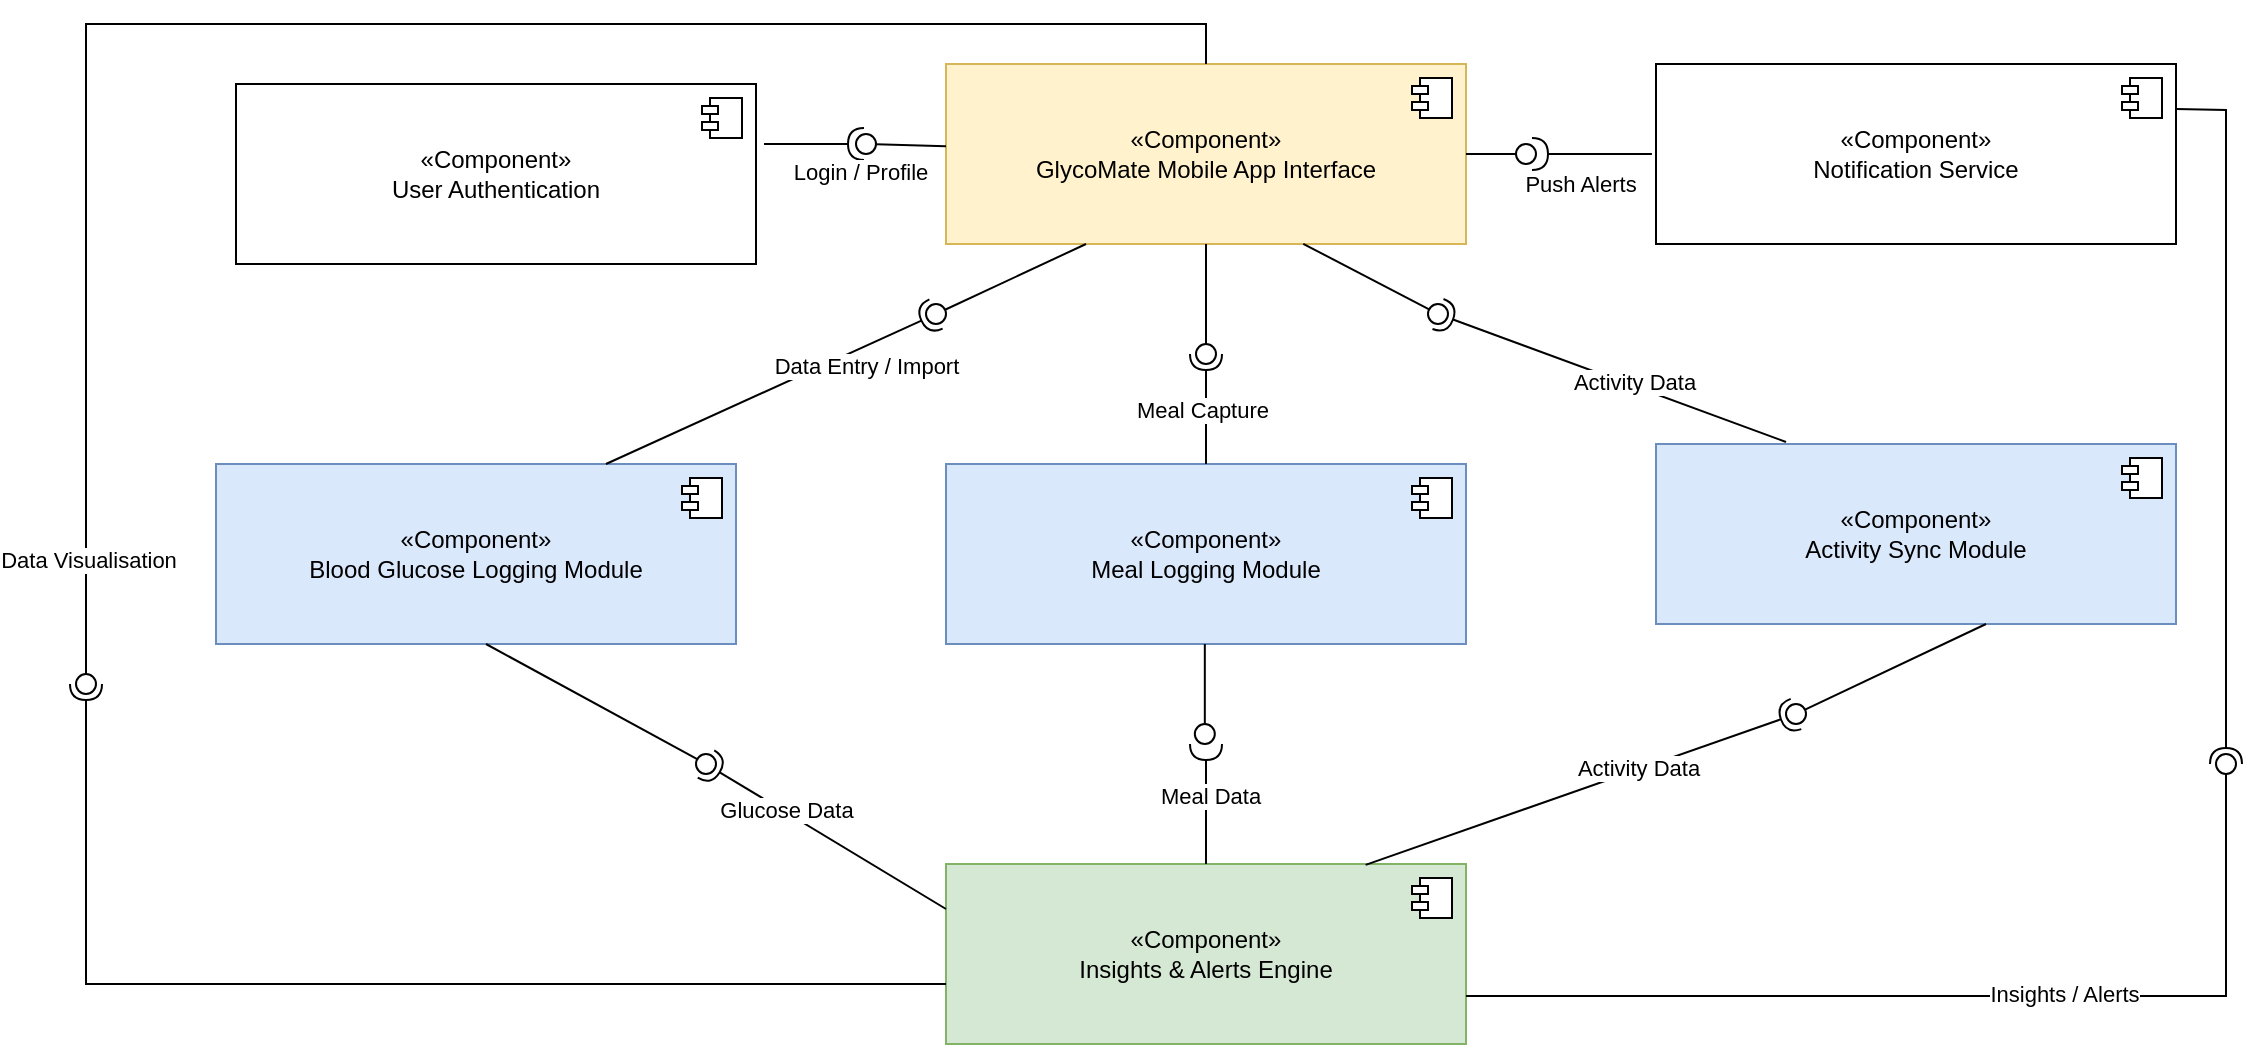 <mxfile version="28.1.2">
  <diagram name="第 1 页" id="UkygEdinluBWzKQDenn0">
    <mxGraphModel dx="1288" dy="915" grid="1" gridSize="10" guides="1" tooltips="1" connect="1" arrows="1" fold="1" page="1" pageScale="1" pageWidth="827" pageHeight="1169" math="0" shadow="0">
      <root>
        <mxCell id="0" />
        <mxCell id="1" parent="0" />
        <mxCell id="_V_IfLH2NMbRZL5J8ANN-1" value="«Component»&lt;br&gt;GlycoMate Mobile App Interface" style="html=1;dropTarget=0;whiteSpace=wrap;fillColor=#fff2cc;strokeColor=#d6b656;" vertex="1" parent="1">
          <mxGeometry x="1000" y="240" width="260" height="90" as="geometry" />
        </mxCell>
        <mxCell id="_V_IfLH2NMbRZL5J8ANN-2" value="" style="shape=module;jettyWidth=8;jettyHeight=4;" vertex="1" parent="_V_IfLH2NMbRZL5J8ANN-1">
          <mxGeometry x="1" width="20" height="20" relative="1" as="geometry">
            <mxPoint x="-27" y="7" as="offset" />
          </mxGeometry>
        </mxCell>
        <mxCell id="_V_IfLH2NMbRZL5J8ANN-3" value="«Component»&lt;br&gt;User Authentication" style="html=1;dropTarget=0;whiteSpace=wrap;" vertex="1" parent="1">
          <mxGeometry x="645" y="250" width="260" height="90" as="geometry" />
        </mxCell>
        <mxCell id="_V_IfLH2NMbRZL5J8ANN-4" value="" style="shape=module;jettyWidth=8;jettyHeight=4;" vertex="1" parent="_V_IfLH2NMbRZL5J8ANN-3">
          <mxGeometry x="1" width="20" height="20" relative="1" as="geometry">
            <mxPoint x="-27" y="7" as="offset" />
          </mxGeometry>
        </mxCell>
        <mxCell id="_V_IfLH2NMbRZL5J8ANN-5" value="«Component»&lt;br&gt;Notification Service" style="html=1;dropTarget=0;whiteSpace=wrap;" vertex="1" parent="1">
          <mxGeometry x="1355" y="240" width="260" height="90" as="geometry" />
        </mxCell>
        <mxCell id="_V_IfLH2NMbRZL5J8ANN-6" value="" style="shape=module;jettyWidth=8;jettyHeight=4;" vertex="1" parent="_V_IfLH2NMbRZL5J8ANN-5">
          <mxGeometry x="1" width="20" height="20" relative="1" as="geometry">
            <mxPoint x="-27" y="7" as="offset" />
          </mxGeometry>
        </mxCell>
        <mxCell id="_V_IfLH2NMbRZL5J8ANN-7" value="«Component»&lt;br&gt;Blood Glucose Logging Module" style="html=1;dropTarget=0;whiteSpace=wrap;fillColor=#dae8fc;strokeColor=#6c8ebf;" vertex="1" parent="1">
          <mxGeometry x="635" y="440" width="260" height="90" as="geometry" />
        </mxCell>
        <mxCell id="_V_IfLH2NMbRZL5J8ANN-8" value="" style="shape=module;jettyWidth=8;jettyHeight=4;" vertex="1" parent="_V_IfLH2NMbRZL5J8ANN-7">
          <mxGeometry x="1" width="20" height="20" relative="1" as="geometry">
            <mxPoint x="-27" y="7" as="offset" />
          </mxGeometry>
        </mxCell>
        <mxCell id="_V_IfLH2NMbRZL5J8ANN-9" value="«Component»&lt;br&gt;Meal Logging Module" style="html=1;dropTarget=0;whiteSpace=wrap;fillColor=#dae8fc;strokeColor=#6c8ebf;" vertex="1" parent="1">
          <mxGeometry x="1000" y="440" width="260" height="90" as="geometry" />
        </mxCell>
        <mxCell id="_V_IfLH2NMbRZL5J8ANN-10" value="" style="shape=module;jettyWidth=8;jettyHeight=4;" vertex="1" parent="_V_IfLH2NMbRZL5J8ANN-9">
          <mxGeometry x="1" width="20" height="20" relative="1" as="geometry">
            <mxPoint x="-27" y="7" as="offset" />
          </mxGeometry>
        </mxCell>
        <mxCell id="_V_IfLH2NMbRZL5J8ANN-11" value="«Component»&lt;br&gt;Activity Sync Module" style="html=1;dropTarget=0;whiteSpace=wrap;fillColor=#dae8fc;strokeColor=#6c8ebf;" vertex="1" parent="1">
          <mxGeometry x="1355" y="430" width="260" height="90" as="geometry" />
        </mxCell>
        <mxCell id="_V_IfLH2NMbRZL5J8ANN-12" value="" style="shape=module;jettyWidth=8;jettyHeight=4;" vertex="1" parent="_V_IfLH2NMbRZL5J8ANN-11">
          <mxGeometry x="1" width="20" height="20" relative="1" as="geometry">
            <mxPoint x="-27" y="7" as="offset" />
          </mxGeometry>
        </mxCell>
        <mxCell id="_V_IfLH2NMbRZL5J8ANN-13" value="«Component»&lt;br&gt;Insights &amp;amp; Alerts Engine" style="html=1;dropTarget=0;whiteSpace=wrap;fillColor=#d5e8d4;strokeColor=#82b366;" vertex="1" parent="1">
          <mxGeometry x="1000" y="640" width="260" height="90" as="geometry" />
        </mxCell>
        <mxCell id="_V_IfLH2NMbRZL5J8ANN-14" value="" style="shape=module;jettyWidth=8;jettyHeight=4;" vertex="1" parent="_V_IfLH2NMbRZL5J8ANN-13">
          <mxGeometry x="1" width="20" height="20" relative="1" as="geometry">
            <mxPoint x="-27" y="7" as="offset" />
          </mxGeometry>
        </mxCell>
        <mxCell id="_V_IfLH2NMbRZL5J8ANN-25" value="" style="rounded=0;orthogonalLoop=1;jettySize=auto;html=1;endArrow=halfCircle;endFill=0;endSize=6;strokeWidth=1;sketch=0;exitX=0.75;exitY=0;exitDx=0;exitDy=0;" edge="1" target="_V_IfLH2NMbRZL5J8ANN-27" parent="1" source="_V_IfLH2NMbRZL5J8ANN-7">
          <mxGeometry relative="1" as="geometry">
            <mxPoint x="1100" y="335" as="sourcePoint" />
          </mxGeometry>
        </mxCell>
        <mxCell id="_V_IfLH2NMbRZL5J8ANN-28" value="Data Entry / Import" style="edgeLabel;html=1;align=center;verticalAlign=middle;resizable=0;points=[];" vertex="1" connectable="0" parent="_V_IfLH2NMbRZL5J8ANN-25">
          <mxGeometry x="0.695" relative="1" as="geometry">
            <mxPoint x="-10" y="14" as="offset" />
          </mxGeometry>
        </mxCell>
        <mxCell id="_V_IfLH2NMbRZL5J8ANN-26" value="" style="rounded=0;orthogonalLoop=1;jettySize=auto;html=1;endArrow=oval;endFill=0;sketch=0;sourcePerimeterSpacing=0;targetPerimeterSpacing=0;endSize=10;" edge="1" target="_V_IfLH2NMbRZL5J8ANN-27" parent="1">
          <mxGeometry relative="1" as="geometry">
            <mxPoint x="1070" y="330" as="sourcePoint" />
          </mxGeometry>
        </mxCell>
        <mxCell id="_V_IfLH2NMbRZL5J8ANN-27" value="" style="ellipse;whiteSpace=wrap;html=1;align=center;aspect=fixed;fillColor=none;strokeColor=none;resizable=0;perimeter=centerPerimeter;rotatable=0;allowArrows=0;points=[];outlineConnect=1;" vertex="1" parent="1">
          <mxGeometry x="990" y="360" width="10" height="10" as="geometry" />
        </mxCell>
        <mxCell id="_V_IfLH2NMbRZL5J8ANN-29" value="" style="rounded=0;orthogonalLoop=1;jettySize=auto;html=1;endArrow=halfCircle;endFill=0;endSize=6;strokeWidth=1;sketch=0;" edge="1" parent="1">
          <mxGeometry relative="1" as="geometry">
            <mxPoint x="909" y="280" as="sourcePoint" />
            <mxPoint x="959" y="280" as="targetPoint" />
          </mxGeometry>
        </mxCell>
        <mxCell id="_V_IfLH2NMbRZL5J8ANN-32" value="Login / Profile" style="edgeLabel;html=1;align=center;verticalAlign=middle;resizable=0;points=[];" vertex="1" connectable="0" parent="_V_IfLH2NMbRZL5J8ANN-29">
          <mxGeometry x="0.146" y="3" relative="1" as="geometry">
            <mxPoint x="19" y="17" as="offset" />
          </mxGeometry>
        </mxCell>
        <mxCell id="_V_IfLH2NMbRZL5J8ANN-30" value="" style="rounded=0;orthogonalLoop=1;jettySize=auto;html=1;endArrow=oval;endFill=0;sketch=0;sourcePerimeterSpacing=0;targetPerimeterSpacing=0;endSize=10;" edge="1" parent="1" source="_V_IfLH2NMbRZL5J8ANN-1">
          <mxGeometry relative="1" as="geometry">
            <mxPoint x="940" y="255" as="sourcePoint" />
            <mxPoint x="960" y="280" as="targetPoint" />
          </mxGeometry>
        </mxCell>
        <mxCell id="_V_IfLH2NMbRZL5J8ANN-31" value="" style="ellipse;whiteSpace=wrap;html=1;align=center;aspect=fixed;fillColor=none;strokeColor=none;resizable=0;perimeter=centerPerimeter;rotatable=0;allowArrows=0;points=[];outlineConnect=1;" vertex="1" parent="1">
          <mxGeometry x="955" y="250" width="10" height="10" as="geometry" />
        </mxCell>
        <mxCell id="_V_IfLH2NMbRZL5J8ANN-33" value="" style="rounded=0;orthogonalLoop=1;jettySize=auto;html=1;endArrow=halfCircle;endFill=0;endSize=6;strokeWidth=1;sketch=0;" edge="1" parent="1">
          <mxGeometry relative="1" as="geometry">
            <mxPoint x="1000" y="700" as="sourcePoint" />
            <mxPoint x="570" y="550" as="targetPoint" />
            <Array as="points">
              <mxPoint x="570" y="700" />
            </Array>
          </mxGeometry>
        </mxCell>
        <mxCell id="_V_IfLH2NMbRZL5J8ANN-34" value="" style="rounded=0;orthogonalLoop=1;jettySize=auto;html=1;endArrow=oval;endFill=0;sketch=0;sourcePerimeterSpacing=0;targetPerimeterSpacing=0;endSize=10;exitX=0.5;exitY=0;exitDx=0;exitDy=0;" edge="1" parent="1" source="_V_IfLH2NMbRZL5J8ANN-1">
          <mxGeometry relative="1" as="geometry">
            <mxPoint x="1130" y="210" as="sourcePoint" />
            <mxPoint x="570" y="550" as="targetPoint" />
            <Array as="points">
              <mxPoint x="1130" y="220" />
              <mxPoint x="860" y="220" />
              <mxPoint x="570" y="220" />
            </Array>
          </mxGeometry>
        </mxCell>
        <mxCell id="_V_IfLH2NMbRZL5J8ANN-36" value="Data Visualisation" style="edgeLabel;html=1;align=center;verticalAlign=middle;resizable=0;points=[];" vertex="1" connectable="0" parent="_V_IfLH2NMbRZL5J8ANN-34">
          <mxGeometry x="0.862" y="1" relative="1" as="geometry">
            <mxPoint y="1" as="offset" />
          </mxGeometry>
        </mxCell>
        <mxCell id="_V_IfLH2NMbRZL5J8ANN-35" value="" style="ellipse;whiteSpace=wrap;html=1;align=center;aspect=fixed;fillColor=none;strokeColor=none;resizable=0;perimeter=centerPerimeter;rotatable=0;allowArrows=0;points=[];outlineConnect=1;" vertex="1" parent="1">
          <mxGeometry x="842" y="700" width="10" height="10" as="geometry" />
        </mxCell>
        <mxCell id="_V_IfLH2NMbRZL5J8ANN-37" value="" style="rounded=0;orthogonalLoop=1;jettySize=auto;html=1;endArrow=halfCircle;endFill=0;endSize=6;strokeWidth=1;sketch=0;exitX=0;exitY=0.25;exitDx=0;exitDy=0;" edge="1" parent="1" source="_V_IfLH2NMbRZL5J8ANN-13">
          <mxGeometry relative="1" as="geometry">
            <mxPoint x="785" y="535" as="sourcePoint" />
            <mxPoint x="880" y="590" as="targetPoint" />
          </mxGeometry>
        </mxCell>
        <mxCell id="_V_IfLH2NMbRZL5J8ANN-40" value="Glucose Data" style="edgeLabel;html=1;align=center;verticalAlign=middle;resizable=0;points=[];" vertex="1" connectable="0" parent="_V_IfLH2NMbRZL5J8ANN-37">
          <mxGeometry x="0.339" y="-1" relative="1" as="geometry">
            <mxPoint as="offset" />
          </mxGeometry>
        </mxCell>
        <mxCell id="_V_IfLH2NMbRZL5J8ANN-38" value="" style="rounded=0;orthogonalLoop=1;jettySize=auto;html=1;endArrow=oval;endFill=0;sketch=0;sourcePerimeterSpacing=0;targetPerimeterSpacing=0;endSize=10;" edge="1" parent="1">
          <mxGeometry relative="1" as="geometry">
            <mxPoint x="770" y="530" as="sourcePoint" />
            <mxPoint x="880" y="590" as="targetPoint" />
          </mxGeometry>
        </mxCell>
        <mxCell id="_V_IfLH2NMbRZL5J8ANN-39" value="" style="ellipse;whiteSpace=wrap;html=1;align=center;aspect=fixed;fillColor=none;strokeColor=none;resizable=0;perimeter=centerPerimeter;rotatable=0;allowArrows=0;points=[];outlineConnect=1;" vertex="1" parent="1">
          <mxGeometry x="760" y="520" width="10" height="10" as="geometry" />
        </mxCell>
        <mxCell id="_V_IfLH2NMbRZL5J8ANN-41" value="" style="rounded=0;orthogonalLoop=1;jettySize=auto;html=1;endArrow=halfCircle;endFill=0;endSize=6;strokeWidth=1;sketch=0;exitX=0.5;exitY=0;exitDx=0;exitDy=0;entryX=0.776;entryY=0.459;entryDx=0;entryDy=0;entryPerimeter=0;" edge="1" target="_V_IfLH2NMbRZL5J8ANN-43" parent="1" source="_V_IfLH2NMbRZL5J8ANN-9">
          <mxGeometry relative="1" as="geometry">
            <mxPoint x="1110" y="395" as="sourcePoint" />
            <mxPoint x="1130" y="395" as="targetPoint" />
          </mxGeometry>
        </mxCell>
        <mxCell id="_V_IfLH2NMbRZL5J8ANN-45" value="Meal Capture" style="edgeLabel;html=1;align=center;verticalAlign=middle;resizable=0;points=[];" vertex="1" connectable="0" parent="_V_IfLH2NMbRZL5J8ANN-41">
          <mxGeometry x="-0.012" y="2" relative="1" as="geometry">
            <mxPoint as="offset" />
          </mxGeometry>
        </mxCell>
        <mxCell id="_V_IfLH2NMbRZL5J8ANN-42" value="" style="rounded=0;orthogonalLoop=1;jettySize=auto;html=1;endArrow=oval;endFill=0;sketch=0;sourcePerimeterSpacing=0;targetPerimeterSpacing=0;endSize=10;exitX=0.5;exitY=1;exitDx=0;exitDy=0;" edge="1" target="_V_IfLH2NMbRZL5J8ANN-43" parent="1" source="_V_IfLH2NMbRZL5J8ANN-1">
          <mxGeometry relative="1" as="geometry">
            <mxPoint x="1070" y="395" as="sourcePoint" />
          </mxGeometry>
        </mxCell>
        <mxCell id="_V_IfLH2NMbRZL5J8ANN-43" value="" style="ellipse;whiteSpace=wrap;html=1;align=center;aspect=fixed;fillColor=none;strokeColor=none;resizable=0;perimeter=centerPerimeter;rotatable=0;allowArrows=0;points=[];outlineConnect=1;" vertex="1" parent="1">
          <mxGeometry x="1125" y="380" width="10" height="10" as="geometry" />
        </mxCell>
        <mxCell id="_V_IfLH2NMbRZL5J8ANN-46" value="" style="rounded=0;orthogonalLoop=1;jettySize=auto;html=1;endArrow=halfCircle;endFill=0;endSize=6;strokeWidth=1;sketch=0;" edge="1" parent="1">
          <mxGeometry relative="1" as="geometry">
            <mxPoint x="1130" y="640" as="sourcePoint" />
            <mxPoint x="1130" y="580" as="targetPoint" />
          </mxGeometry>
        </mxCell>
        <mxCell id="_V_IfLH2NMbRZL5J8ANN-49" value="Meal Data" style="edgeLabel;html=1;align=center;verticalAlign=middle;resizable=0;points=[];" vertex="1" connectable="0" parent="_V_IfLH2NMbRZL5J8ANN-46">
          <mxGeometry x="0.141" y="-2" relative="1" as="geometry">
            <mxPoint as="offset" />
          </mxGeometry>
        </mxCell>
        <mxCell id="_V_IfLH2NMbRZL5J8ANN-47" value="" style="rounded=0;orthogonalLoop=1;jettySize=auto;html=1;endArrow=oval;endFill=0;sketch=0;sourcePerimeterSpacing=0;targetPerimeterSpacing=0;endSize=10;" edge="1" parent="1">
          <mxGeometry relative="1" as="geometry">
            <mxPoint x="1129.41" y="530" as="sourcePoint" />
            <mxPoint x="1129.41" y="575" as="targetPoint" />
          </mxGeometry>
        </mxCell>
        <mxCell id="_V_IfLH2NMbRZL5J8ANN-48" value="" style="ellipse;whiteSpace=wrap;html=1;align=center;aspect=fixed;fillColor=none;strokeColor=none;resizable=0;perimeter=centerPerimeter;rotatable=0;allowArrows=0;points=[];outlineConnect=1;" vertex="1" parent="1">
          <mxGeometry x="1125" y="530" width="10" height="10" as="geometry" />
        </mxCell>
        <mxCell id="_V_IfLH2NMbRZL5J8ANN-50" value="" style="rounded=0;orthogonalLoop=1;jettySize=auto;html=1;endArrow=halfCircle;endFill=0;endSize=6;strokeWidth=1;sketch=0;exitX=1;exitY=0.25;exitDx=0;exitDy=0;" edge="1" parent="1" source="_V_IfLH2NMbRZL5J8ANN-5">
          <mxGeometry relative="1" as="geometry">
            <mxPoint x="1300" y="706" as="sourcePoint" />
            <mxPoint x="1640" y="590" as="targetPoint" />
            <Array as="points">
              <mxPoint x="1640" y="263" />
            </Array>
          </mxGeometry>
        </mxCell>
        <mxCell id="_V_IfLH2NMbRZL5J8ANN-51" value="" style="rounded=0;orthogonalLoop=1;jettySize=auto;html=1;endArrow=oval;endFill=0;sketch=0;sourcePerimeterSpacing=0;targetPerimeterSpacing=0;endSize=10;" edge="1" parent="1">
          <mxGeometry relative="1" as="geometry">
            <mxPoint x="1260" y="706" as="sourcePoint" />
            <mxPoint x="1640" y="590" as="targetPoint" />
            <Array as="points">
              <mxPoint x="1640" y="706" />
            </Array>
          </mxGeometry>
        </mxCell>
        <mxCell id="_V_IfLH2NMbRZL5J8ANN-53" value="Insights / Alerts" style="edgeLabel;html=1;align=center;verticalAlign=middle;resizable=0;points=[];" vertex="1" connectable="0" parent="_V_IfLH2NMbRZL5J8ANN-51">
          <mxGeometry x="0.206" y="1" relative="1" as="geometry">
            <mxPoint as="offset" />
          </mxGeometry>
        </mxCell>
        <mxCell id="_V_IfLH2NMbRZL5J8ANN-52" value="" style="ellipse;whiteSpace=wrap;html=1;align=center;aspect=fixed;fillColor=none;strokeColor=none;resizable=0;perimeter=centerPerimeter;rotatable=0;allowArrows=0;points=[];outlineConnect=1;" vertex="1" parent="1">
          <mxGeometry x="1275" y="701" width="10" height="10" as="geometry" />
        </mxCell>
        <mxCell id="_V_IfLH2NMbRZL5J8ANN-54" value="" style="rounded=0;orthogonalLoop=1;jettySize=auto;html=1;endArrow=halfCircle;endFill=0;endSize=6;strokeWidth=1;sketch=0;exitX=0.807;exitY=0.005;exitDx=0;exitDy=0;exitPerimeter=0;entryX=-0.253;entryY=0.635;entryDx=0;entryDy=0;entryPerimeter=0;" edge="1" target="_V_IfLH2NMbRZL5J8ANN-56" parent="1" source="_V_IfLH2NMbRZL5J8ANN-13">
          <mxGeometry relative="1" as="geometry">
            <mxPoint x="1505" y="605" as="sourcePoint" />
            <mxPoint x="1420" y="570" as="targetPoint" />
          </mxGeometry>
        </mxCell>
        <mxCell id="_V_IfLH2NMbRZL5J8ANN-57" value="Activity Data" style="edgeLabel;html=1;align=center;verticalAlign=middle;resizable=0;points=[];" vertex="1" connectable="0" parent="_V_IfLH2NMbRZL5J8ANN-54">
          <mxGeometry x="0.266" relative="1" as="geometry">
            <mxPoint y="-1" as="offset" />
          </mxGeometry>
        </mxCell>
        <mxCell id="_V_IfLH2NMbRZL5J8ANN-55" value="" style="rounded=0;orthogonalLoop=1;jettySize=auto;html=1;endArrow=oval;endFill=0;sketch=0;sourcePerimeterSpacing=0;targetPerimeterSpacing=0;endSize=10;" edge="1" target="_V_IfLH2NMbRZL5J8ANN-56" parent="1">
          <mxGeometry relative="1" as="geometry">
            <mxPoint x="1520" y="520" as="sourcePoint" />
          </mxGeometry>
        </mxCell>
        <mxCell id="_V_IfLH2NMbRZL5J8ANN-56" value="" style="ellipse;whiteSpace=wrap;html=1;align=center;aspect=fixed;fillColor=none;strokeColor=none;resizable=0;perimeter=centerPerimeter;rotatable=0;allowArrows=0;points=[];outlineConnect=1;" vertex="1" parent="1">
          <mxGeometry x="1420" y="560" width="10" height="10" as="geometry" />
        </mxCell>
        <mxCell id="_V_IfLH2NMbRZL5J8ANN-58" value="" style="rounded=0;orthogonalLoop=1;jettySize=auto;html=1;endArrow=halfCircle;endFill=0;endSize=6;strokeWidth=1;sketch=0;exitX=0.019;exitY=0.556;exitDx=0;exitDy=0;exitPerimeter=0;" edge="1" parent="1">
          <mxGeometry relative="1" as="geometry">
            <mxPoint x="1352.94" y="285.04" as="sourcePoint" />
            <mxPoint x="1293" y="285" as="targetPoint" />
          </mxGeometry>
        </mxCell>
        <mxCell id="_V_IfLH2NMbRZL5J8ANN-61" value="Push Alerts" style="edgeLabel;html=1;align=center;verticalAlign=middle;resizable=0;points=[];" vertex="1" connectable="0" parent="_V_IfLH2NMbRZL5J8ANN-58">
          <mxGeometry x="-0.256" y="-5" relative="1" as="geometry">
            <mxPoint x="-14" y="20" as="offset" />
          </mxGeometry>
        </mxCell>
        <mxCell id="_V_IfLH2NMbRZL5J8ANN-59" value="" style="rounded=0;orthogonalLoop=1;jettySize=auto;html=1;endArrow=oval;endFill=0;sketch=0;sourcePerimeterSpacing=0;targetPerimeterSpacing=0;endSize=10;exitX=1;exitY=0.5;exitDx=0;exitDy=0;" edge="1" target="_V_IfLH2NMbRZL5J8ANN-60" parent="1" source="_V_IfLH2NMbRZL5J8ANN-1">
          <mxGeometry relative="1" as="geometry">
            <mxPoint x="1260" y="295" as="sourcePoint" />
          </mxGeometry>
        </mxCell>
        <mxCell id="_V_IfLH2NMbRZL5J8ANN-60" value="" style="ellipse;whiteSpace=wrap;html=1;align=center;aspect=fixed;fillColor=none;strokeColor=none;resizable=0;perimeter=centerPerimeter;rotatable=0;allowArrows=0;points=[];outlineConnect=1;" vertex="1" parent="1">
          <mxGeometry x="1285" y="280" width="10" height="10" as="geometry" />
        </mxCell>
        <mxCell id="_V_IfLH2NMbRZL5J8ANN-65" value="" style="rounded=0;orthogonalLoop=1;jettySize=auto;html=1;endArrow=halfCircle;endFill=0;endSize=6;strokeWidth=1;sketch=0;exitX=0.25;exitY=0;exitDx=0;exitDy=0;entryX=0.765;entryY=-0.129;entryDx=0;entryDy=0;entryPerimeter=0;" edge="1" target="_V_IfLH2NMbRZL5J8ANN-67" parent="1">
          <mxGeometry relative="1" as="geometry">
            <mxPoint x="1420" y="429" as="sourcePoint" />
            <mxPoint x="1250" y="369" as="targetPoint" />
          </mxGeometry>
        </mxCell>
        <mxCell id="_V_IfLH2NMbRZL5J8ANN-68" value="Activity Data" style="edgeLabel;html=1;align=center;verticalAlign=middle;resizable=0;points=[];" vertex="1" connectable="0" parent="_V_IfLH2NMbRZL5J8ANN-65">
          <mxGeometry x="-0.112" y="-2" relative="1" as="geometry">
            <mxPoint as="offset" />
          </mxGeometry>
        </mxCell>
        <mxCell id="_V_IfLH2NMbRZL5J8ANN-66" value="" style="rounded=0;orthogonalLoop=1;jettySize=auto;html=1;endArrow=oval;endFill=0;sketch=0;sourcePerimeterSpacing=0;targetPerimeterSpacing=0;endSize=10;exitX=0.687;exitY=0.999;exitDx=0;exitDy=0;exitPerimeter=0;entryX=0.941;entryY=0.929;entryDx=0;entryDy=0;entryPerimeter=0;" edge="1" target="_V_IfLH2NMbRZL5J8ANN-67" parent="1" source="_V_IfLH2NMbRZL5J8ANN-1">
          <mxGeometry relative="1" as="geometry">
            <mxPoint x="1180" y="366" as="sourcePoint" />
          </mxGeometry>
        </mxCell>
        <mxCell id="_V_IfLH2NMbRZL5J8ANN-67" value="" style="ellipse;whiteSpace=wrap;html=1;align=center;aspect=fixed;fillColor=none;strokeColor=none;resizable=0;perimeter=centerPerimeter;rotatable=0;allowArrows=0;points=[];outlineConnect=1;" vertex="1" parent="1">
          <mxGeometry x="1241" y="360" width="10" height="10" as="geometry" />
        </mxCell>
      </root>
    </mxGraphModel>
  </diagram>
</mxfile>
